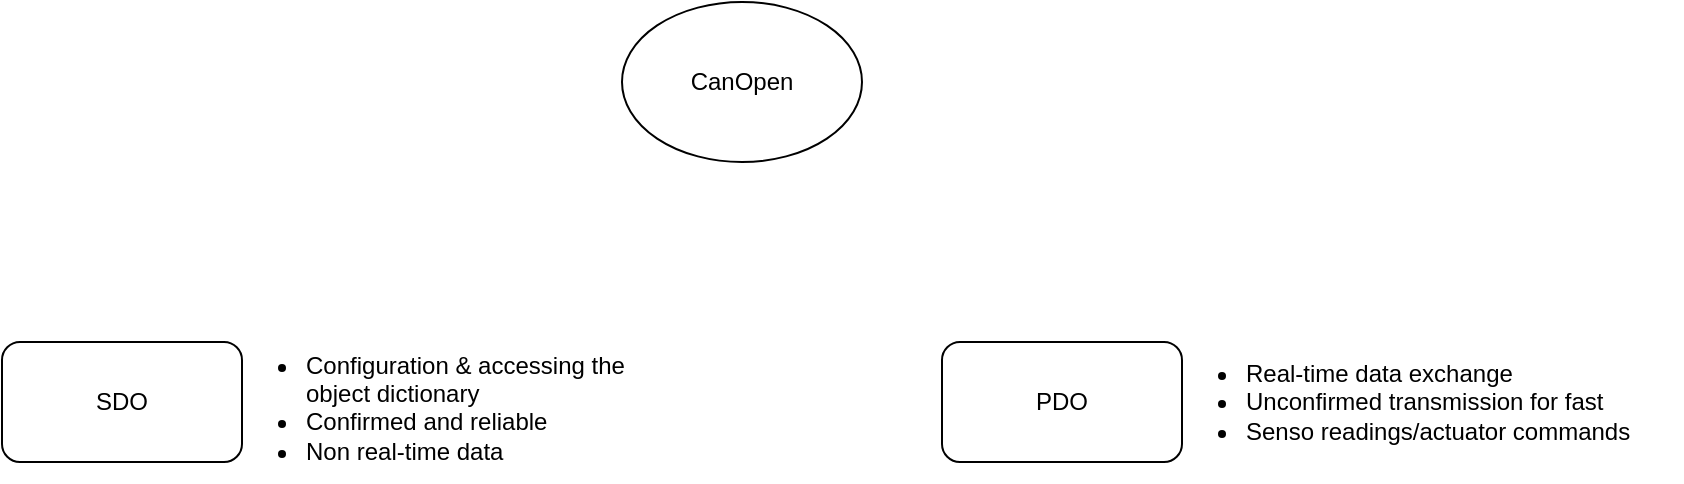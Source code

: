 <mxfile version="24.6.4" type="github">
  <diagram id="6a731a19-8d31-9384-78a2-239565b7b9f0" name="Page-1">
    <mxGraphModel dx="1666" dy="785" grid="1" gridSize="10" guides="1" tooltips="1" connect="1" arrows="1" fold="1" page="1" pageScale="1" pageWidth="1169" pageHeight="827" background="none" math="0" shadow="0">
      <root>
        <mxCell id="0" />
        <mxCell id="1" parent="0" />
        <mxCell id="nUT8vBGqXmPaFjFOQLK6-1544" value="CanOpen" style="ellipse;whiteSpace=wrap;html=1;" vertex="1" parent="1">
          <mxGeometry x="550" y="280" width="120" height="80" as="geometry" />
        </mxCell>
        <mxCell id="nUT8vBGqXmPaFjFOQLK6-1545" value="SDO" style="rounded=1;whiteSpace=wrap;html=1;" vertex="1" parent="1">
          <mxGeometry x="240" y="450" width="120" height="60" as="geometry" />
        </mxCell>
        <mxCell id="nUT8vBGqXmPaFjFOQLK6-1546" value="PDO" style="rounded=1;whiteSpace=wrap;html=1;" vertex="1" parent="1">
          <mxGeometry x="710" y="450" width="120" height="60" as="geometry" />
        </mxCell>
        <mxCell id="nUT8vBGqXmPaFjFOQLK6-1547" value="&lt;ul&gt;&lt;li&gt;Real-time data exchange&lt;/li&gt;&lt;li&gt;Unconfirmed transmission for fast&lt;/li&gt;&lt;li&gt;Senso readings/actuator commands&lt;/li&gt;&lt;/ul&gt;" style="text;strokeColor=none;fillColor=none;html=1;whiteSpace=wrap;verticalAlign=middle;overflow=hidden;" vertex="1" parent="1">
          <mxGeometry x="820" y="440" width="260" height="80" as="geometry" />
        </mxCell>
        <mxCell id="nUT8vBGqXmPaFjFOQLK6-1548" value="&lt;ul&gt;&lt;li&gt;&lt;span style=&quot;background-color: initial;&quot;&gt;Configuration &amp;amp; accessing the object dictionary&lt;/span&gt;&lt;/li&gt;&lt;li&gt;Confirmed and reliable&lt;/li&gt;&lt;li&gt;Non real-time data&lt;/li&gt;&lt;/ul&gt;" style="text;strokeColor=none;fillColor=none;html=1;whiteSpace=wrap;verticalAlign=middle;overflow=hidden;" vertex="1" parent="1">
          <mxGeometry x="350" y="440" width="220" height="80" as="geometry" />
        </mxCell>
      </root>
    </mxGraphModel>
  </diagram>
</mxfile>
